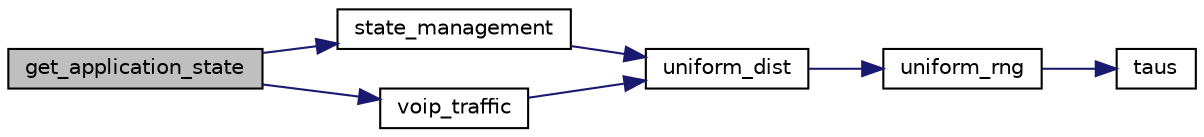 digraph "get_application_state"
{
 // LATEX_PDF_SIZE
  edge [fontname="Helvetica",fontsize="10",labelfontname="Helvetica",labelfontsize="10"];
  node [fontname="Helvetica",fontsize="10",shape=record];
  rankdir="LR";
  Node1 [label="get_application_state",height=0.2,width=0.4,color="black", fillcolor="grey75", style="filled", fontcolor="black",tooltip=" "];
  Node1 -> Node2 [color="midnightblue",fontsize="10",style="solid",fontname="Helvetica"];
  Node2 [label="state_management",height=0.2,width=0.4,color="black", fillcolor="white", style="filled",URL="$otg__tx_8c.html#ab167869a649c9ec86a25a7b6fef956a0",tooltip=" "];
  Node2 -> Node3 [color="midnightblue",fontsize="10",style="solid",fontname="Helvetica"];
  Node3 [label="uniform_dist",height=0.2,width=0.4,color="black", fillcolor="white", style="filled",URL="$oml_8c.html#abeca771ea67cf5db27b9c8489b16b120",tooltip=" "];
  Node3 -> Node4 [color="midnightblue",fontsize="10",style="solid",fontname="Helvetica"];
  Node4 [label="uniform_rng",height=0.2,width=0.4,color="black", fillcolor="white", style="filled",URL="$oml_8c.html#a8451bb33f8030cc168c63d60812921f4",tooltip="generates uniform random number with algo: wichman_hill / random() / Taus"];
  Node4 -> Node5 [color="midnightblue",fontsize="10",style="solid",fontname="Helvetica"];
  Node5 [label="taus",height=0.2,width=0.4,color="black", fillcolor="white", style="filled",URL="$oml_8h.html#a362f00415eaebca7255f9c4d08bd9fd6",tooltip="compute random number"];
  Node1 -> Node6 [color="midnightblue",fontsize="10",style="solid",fontname="Helvetica"];
  Node6 [label="voip_traffic",height=0.2,width=0.4,color="black", fillcolor="white", style="filled",URL="$otg__tx_8c.html#aaf779e5dc1bf809261875b42f2c18b5a",tooltip=" "];
  Node6 -> Node3 [color="midnightblue",fontsize="10",style="solid",fontname="Helvetica"];
}
